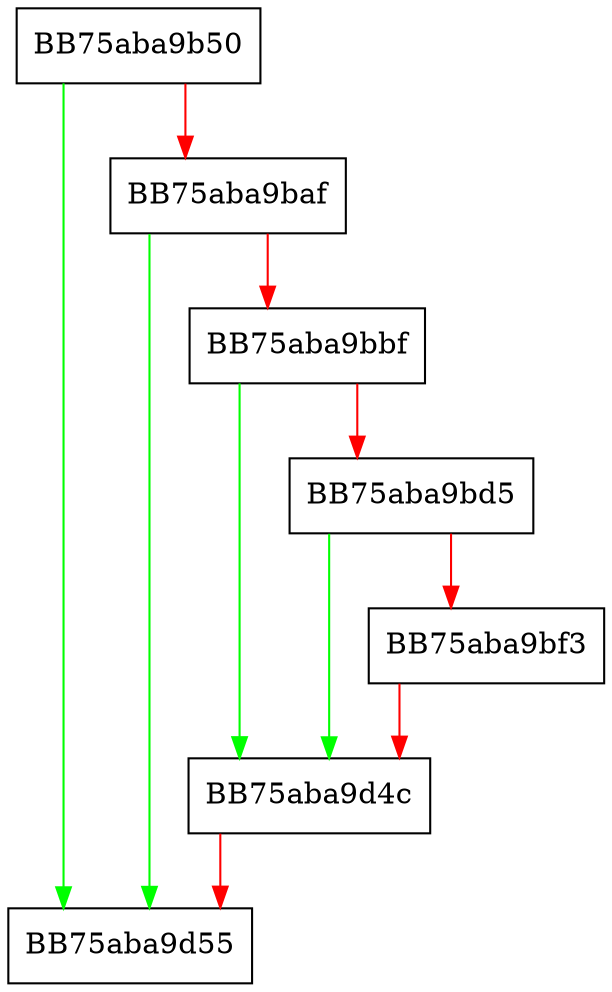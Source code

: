 digraph FinalizeInitialize {
  node [shape="box"];
  graph [splines=ortho];
  BB75aba9b50 -> BB75aba9d55 [color="green"];
  BB75aba9b50 -> BB75aba9baf [color="red"];
  BB75aba9baf -> BB75aba9d55 [color="green"];
  BB75aba9baf -> BB75aba9bbf [color="red"];
  BB75aba9bbf -> BB75aba9d4c [color="green"];
  BB75aba9bbf -> BB75aba9bd5 [color="red"];
  BB75aba9bd5 -> BB75aba9d4c [color="green"];
  BB75aba9bd5 -> BB75aba9bf3 [color="red"];
  BB75aba9bf3 -> BB75aba9d4c [color="red"];
  BB75aba9d4c -> BB75aba9d55 [color="red"];
}